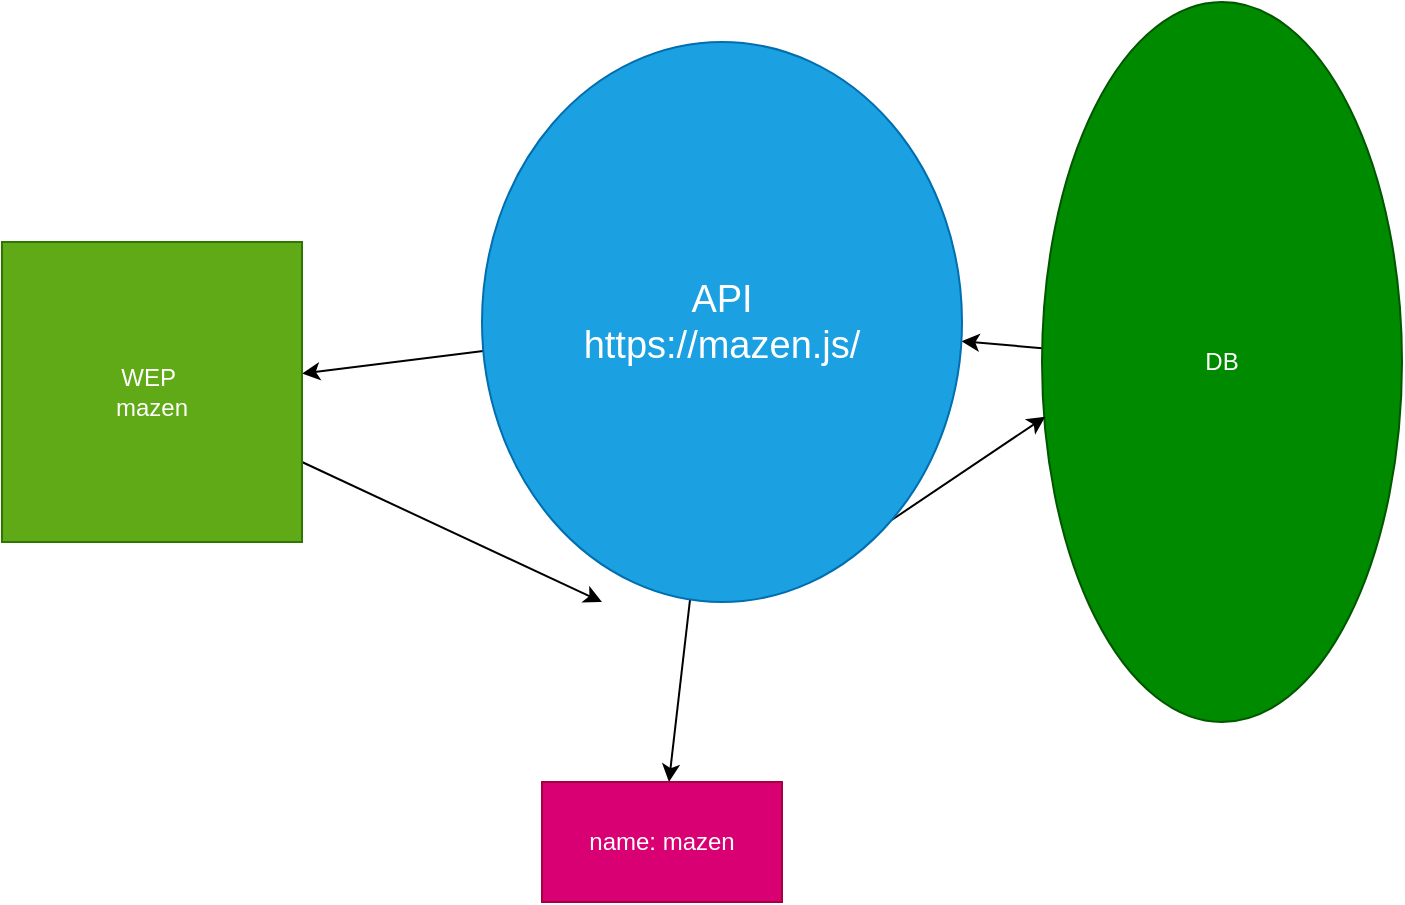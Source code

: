 <mxfile>
    <diagram id="K9hn7GaALmOW1AT3uAbx" name="Page-1">
        <mxGraphModel dx="388" dy="563" grid="1" gridSize="10" guides="1" tooltips="1" connect="1" arrows="1" fold="1" page="1" pageScale="1" pageWidth="850" pageHeight="1100" math="0" shadow="0">
            <root>
                <mxCell id="0"/>
                <mxCell id="1" parent="0"/>
                <mxCell id="5" style="edgeStyle=none;html=1;" edge="1" parent="1" source="2" target="6">
                    <mxGeometry relative="1" as="geometry">
                        <mxPoint x="450" y="300" as="targetPoint"/>
                    </mxGeometry>
                </mxCell>
                <mxCell id="2" value="DB" style="ellipse;whiteSpace=wrap;html=1;fillColor=#008a00;fontColor=#ffffff;strokeColor=#005700;" vertex="1" parent="1">
                    <mxGeometry x="630" y="120" width="180" height="360" as="geometry"/>
                </mxCell>
                <mxCell id="7" style="edgeStyle=none;html=1;" edge="1" parent="1" source="6" target="8">
                    <mxGeometry relative="1" as="geometry">
                        <mxPoint x="220.0" y="300" as="targetPoint"/>
                    </mxGeometry>
                </mxCell>
                <mxCell id="9" style="edgeStyle=none;html=1;" edge="1" parent="1" source="6" target="10">
                    <mxGeometry relative="1" as="geometry">
                        <mxPoint x="440" y="470" as="targetPoint"/>
                    </mxGeometry>
                </mxCell>
                <mxCell id="12" style="edgeStyle=none;html=1;exitX=1;exitY=1;exitDx=0;exitDy=0;entryX=0.009;entryY=0.576;entryDx=0;entryDy=0;entryPerimeter=0;" edge="1" parent="1" source="6" target="2">
                    <mxGeometry relative="1" as="geometry"/>
                </mxCell>
                <mxCell id="6" value="&lt;font style=&quot;font-size: 19px;&quot;&gt;API&lt;br&gt;https://mazen.js/&lt;/font&gt;" style="ellipse;whiteSpace=wrap;html=1;fillColor=#1ba1e2;fontColor=#ffffff;strokeColor=#006EAF;" vertex="1" parent="1">
                    <mxGeometry x="350" y="140" width="240" height="280" as="geometry"/>
                </mxCell>
                <mxCell id="11" style="edgeStyle=none;html=1;entryX=0.25;entryY=1;entryDx=0;entryDy=0;entryPerimeter=0;" edge="1" parent="1" source="8" target="6">
                    <mxGeometry relative="1" as="geometry">
                        <mxPoint x="400" y="350" as="targetPoint"/>
                    </mxGeometry>
                </mxCell>
                <mxCell id="8" value="WEP&amp;nbsp;&lt;br&gt;mazen" style="whiteSpace=wrap;html=1;aspect=fixed;fillColor=#60a917;fontColor=#ffffff;strokeColor=#2D7600;" vertex="1" parent="1">
                    <mxGeometry x="110" y="240" width="150" height="150" as="geometry"/>
                </mxCell>
                <mxCell id="10" value="name: mazen" style="rounded=0;whiteSpace=wrap;html=1;fillColor=#d80073;fontColor=#ffffff;strokeColor=#A50040;" vertex="1" parent="1">
                    <mxGeometry x="380" y="510" width="120" height="60" as="geometry"/>
                </mxCell>
            </root>
        </mxGraphModel>
    </diagram>
</mxfile>